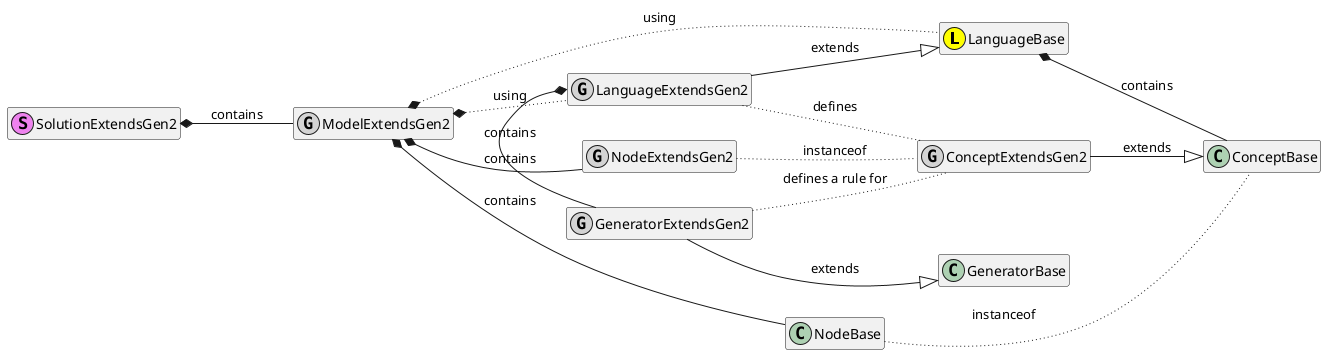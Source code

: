 @startuml
left to right direction

class LanguageBase <<L,yellow>>
class LanguageExtendsGen2 <<G,lightgray>>
class GeneratorExtendsGen2 <<G,lightgray>>
class ConceptExtendsGen2 <<G,lightgray>>
class ConceptBase

class SolutionExtendsGen2 <<S, violet>>
class ModelExtendsGen2 <<G, lightgray>>
class NodeExtendsGen2 <<G, lightgray>>

LanguageBase *-right- ConceptBase: contains
LanguageExtendsGen2 -down-|> LanguageBase: extends
ConceptExtendsGen2 --|> ConceptBase: extends
LanguageExtendsGen2 -right[dotted]-ConceptExtendsGen2: defines
LanguageExtendsGen2 *-right-GeneratorExtendsGen2: contains
GeneratorExtendsGen2 --|> GeneratorBase: extends
GeneratorExtendsGen2 -[dotted]-ConceptExtendsGen2: defines a rule for

SolutionExtendsGen2 *-- ModelExtendsGen2: contains
ModelExtendsGen2 *-- NodeBase: contains
ModelExtendsGen2 *-[dotted]- LanguageBase: using
ModelExtendsGen2 *-[dotted]- LanguageExtendsGen2: using
NodeBase -[dotted]- ConceptBase: instanceof
NodeExtendsGen2 -[dotted]- ConceptExtendsGen2: instanceof
ModelExtendsGen2 *-- NodeExtendsGen2: contains

hide empty members

@enduml